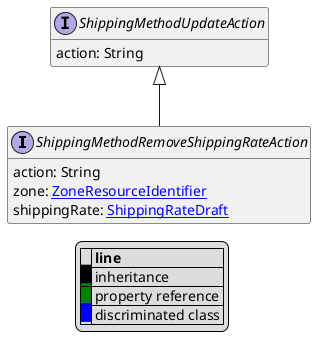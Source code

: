 @startuml

hide empty fields
hide empty methods
legend
|= |= line |
|<back:black>   </back>| inheritance |
|<back:green>   </back>| property reference |
|<back:blue>   </back>| discriminated class |
endlegend
interface ShippingMethodRemoveShippingRateAction [[ShippingMethodRemoveShippingRateAction.svg]] extends ShippingMethodUpdateAction {
    action: String
    zone: [[ZoneResourceIdentifier.svg ZoneResourceIdentifier]]
    shippingRate: [[ShippingRateDraft.svg ShippingRateDraft]]
}
interface ShippingMethodUpdateAction [[ShippingMethodUpdateAction.svg]]  {
    action: String
}





@enduml
